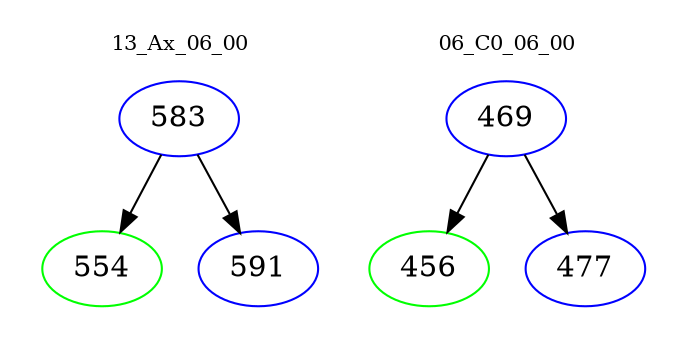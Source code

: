 digraph{
subgraph cluster_0 {
color = white
label = "13_Ax_06_00";
fontsize=10;
T0_583 [label="583", color="blue"]
T0_583 -> T0_554 [color="black"]
T0_554 [label="554", color="green"]
T0_583 -> T0_591 [color="black"]
T0_591 [label="591", color="blue"]
}
subgraph cluster_1 {
color = white
label = "06_C0_06_00";
fontsize=10;
T1_469 [label="469", color="blue"]
T1_469 -> T1_456 [color="black"]
T1_456 [label="456", color="green"]
T1_469 -> T1_477 [color="black"]
T1_477 [label="477", color="blue"]
}
}

